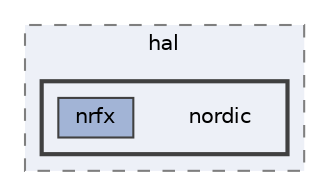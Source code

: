 digraph "build/modules/hal_nordic/nrfx/CMakeFiles/modules__hal_nordic__nrfx.dir/home/rt/ncs/modules/hal/nordic"
{
 // LATEX_PDF_SIZE
  bgcolor="transparent";
  edge [fontname=Helvetica,fontsize=10,labelfontname=Helvetica,labelfontsize=10];
  node [fontname=Helvetica,fontsize=10,shape=box,height=0.2,width=0.4];
  compound=true
  subgraph clusterdir_09a5d252d52663e40d81068add18d841 {
    graph [ bgcolor="#edf0f7", pencolor="grey50", label="hal", fontname=Helvetica,fontsize=10 style="filled,dashed", URL="dir_09a5d252d52663e40d81068add18d841.html",tooltip=""]
  subgraph clusterdir_a576b67ac31fe40b2ae70f3013fede78 {
    graph [ bgcolor="#edf0f7", pencolor="grey25", label="", fontname=Helvetica,fontsize=10 style="filled,bold", URL="dir_a576b67ac31fe40b2ae70f3013fede78.html",tooltip=""]
    dir_a576b67ac31fe40b2ae70f3013fede78 [shape=plaintext, label="nordic"];
  dir_ede92916450a000f07fdf99a1b392c1c [label="nrfx", fillcolor="#a2b4d6", color="grey25", style="filled", URL="dir_ede92916450a000f07fdf99a1b392c1c.html",tooltip=""];
  }
  }
}
